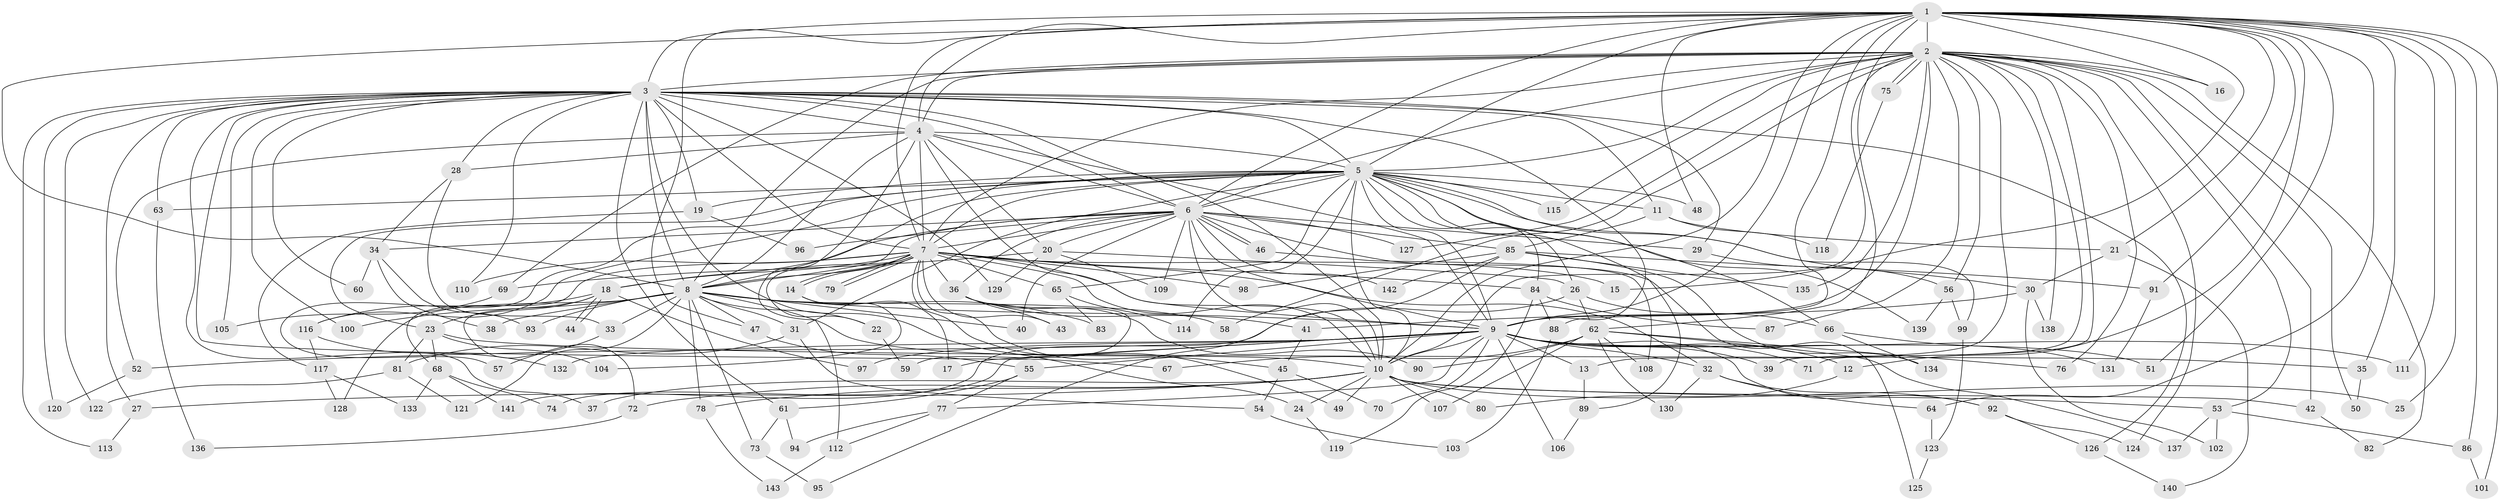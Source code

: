 // coarse degree distribution, {33: 0.011764705882352941, 22: 0.011764705882352941, 27: 0.011764705882352941, 31: 0.011764705882352941, 2: 0.5647058823529412, 3: 0.12941176470588237, 8: 0.011764705882352941, 1: 0.07058823529411765, 4: 0.08235294117647059, 6: 0.03529411764705882, 9: 0.011764705882352941, 5: 0.011764705882352941, 12: 0.011764705882352941, 7: 0.023529411764705882}
// Generated by graph-tools (version 1.1) at 2025/48/03/04/25 21:48:39]
// undirected, 143 vertices, 311 edges
graph export_dot {
graph [start="1"]
  node [color=gray90,style=filled];
  1;
  2;
  3;
  4;
  5;
  6;
  7;
  8;
  9;
  10;
  11;
  12;
  13;
  14;
  15;
  16;
  17;
  18;
  19;
  20;
  21;
  22;
  23;
  24;
  25;
  26;
  27;
  28;
  29;
  30;
  31;
  32;
  33;
  34;
  35;
  36;
  37;
  38;
  39;
  40;
  41;
  42;
  43;
  44;
  45;
  46;
  47;
  48;
  49;
  50;
  51;
  52;
  53;
  54;
  55;
  56;
  57;
  58;
  59;
  60;
  61;
  62;
  63;
  64;
  65;
  66;
  67;
  68;
  69;
  70;
  71;
  72;
  73;
  74;
  75;
  76;
  77;
  78;
  79;
  80;
  81;
  82;
  83;
  84;
  85;
  86;
  87;
  88;
  89;
  90;
  91;
  92;
  93;
  94;
  95;
  96;
  97;
  98;
  99;
  100;
  101;
  102;
  103;
  104;
  105;
  106;
  107;
  108;
  109;
  110;
  111;
  112;
  113;
  114;
  115;
  116;
  117;
  118;
  119;
  120;
  121;
  122;
  123;
  124;
  125;
  126;
  127;
  128;
  129;
  130;
  131;
  132;
  133;
  134;
  135;
  136;
  137;
  138;
  139;
  140;
  141;
  142;
  143;
  1 -- 2;
  1 -- 3;
  1 -- 4;
  1 -- 5;
  1 -- 6;
  1 -- 7;
  1 -- 8;
  1 -- 9;
  1 -- 10;
  1 -- 12;
  1 -- 15;
  1 -- 16;
  1 -- 21;
  1 -- 25;
  1 -- 35;
  1 -- 47;
  1 -- 48;
  1 -- 51;
  1 -- 62;
  1 -- 64;
  1 -- 86;
  1 -- 88;
  1 -- 91;
  1 -- 101;
  1 -- 111;
  2 -- 3;
  2 -- 4;
  2 -- 5;
  2 -- 6;
  2 -- 7;
  2 -- 8;
  2 -- 9;
  2 -- 10;
  2 -- 13;
  2 -- 16;
  2 -- 39;
  2 -- 42;
  2 -- 50;
  2 -- 53;
  2 -- 56;
  2 -- 58;
  2 -- 69;
  2 -- 71;
  2 -- 75;
  2 -- 75;
  2 -- 76;
  2 -- 82;
  2 -- 87;
  2 -- 115;
  2 -- 124;
  2 -- 127;
  2 -- 135;
  2 -- 138;
  3 -- 4;
  3 -- 5;
  3 -- 6;
  3 -- 7;
  3 -- 8;
  3 -- 9;
  3 -- 10;
  3 -- 11;
  3 -- 19;
  3 -- 24;
  3 -- 27;
  3 -- 28;
  3 -- 29;
  3 -- 37;
  3 -- 60;
  3 -- 61;
  3 -- 63;
  3 -- 67;
  3 -- 100;
  3 -- 105;
  3 -- 110;
  3 -- 113;
  3 -- 120;
  3 -- 122;
  3 -- 126;
  3 -- 129;
  4 -- 5;
  4 -- 6;
  4 -- 7;
  4 -- 8;
  4 -- 9;
  4 -- 10;
  4 -- 20;
  4 -- 28;
  4 -- 52;
  4 -- 112;
  5 -- 6;
  5 -- 7;
  5 -- 8;
  5 -- 9;
  5 -- 10;
  5 -- 11;
  5 -- 19;
  5 -- 23;
  5 -- 26;
  5 -- 30;
  5 -- 31;
  5 -- 48;
  5 -- 57;
  5 -- 63;
  5 -- 65;
  5 -- 66;
  5 -- 84;
  5 -- 89;
  5 -- 99;
  5 -- 114;
  5 -- 115;
  5 -- 116;
  5 -- 139;
  6 -- 7;
  6 -- 8;
  6 -- 9;
  6 -- 10;
  6 -- 18;
  6 -- 20;
  6 -- 29;
  6 -- 34;
  6 -- 36;
  6 -- 40;
  6 -- 46;
  6 -- 46;
  6 -- 85;
  6 -- 96;
  6 -- 109;
  6 -- 125;
  6 -- 127;
  6 -- 142;
  7 -- 8;
  7 -- 9;
  7 -- 10;
  7 -- 14;
  7 -- 14;
  7 -- 15;
  7 -- 18;
  7 -- 22;
  7 -- 32;
  7 -- 36;
  7 -- 43;
  7 -- 45;
  7 -- 49;
  7 -- 65;
  7 -- 68;
  7 -- 79;
  7 -- 79;
  7 -- 84;
  7 -- 98;
  7 -- 110;
  8 -- 9;
  8 -- 10;
  8 -- 22;
  8 -- 31;
  8 -- 33;
  8 -- 38;
  8 -- 40;
  8 -- 47;
  8 -- 58;
  8 -- 73;
  8 -- 78;
  8 -- 83;
  8 -- 93;
  8 -- 100;
  8 -- 121;
  8 -- 128;
  9 -- 10;
  9 -- 12;
  9 -- 13;
  9 -- 17;
  9 -- 32;
  9 -- 39;
  9 -- 51;
  9 -- 52;
  9 -- 55;
  9 -- 70;
  9 -- 71;
  9 -- 74;
  9 -- 77;
  9 -- 92;
  9 -- 97;
  9 -- 106;
  9 -- 111;
  9 -- 132;
  10 -- 24;
  10 -- 25;
  10 -- 27;
  10 -- 37;
  10 -- 42;
  10 -- 49;
  10 -- 53;
  10 -- 72;
  10 -- 78;
  10 -- 80;
  10 -- 107;
  11 -- 21;
  11 -- 85;
  11 -- 118;
  12 -- 80;
  13 -- 89;
  14 -- 17;
  14 -- 104;
  18 -- 23;
  18 -- 44;
  18 -- 44;
  18 -- 72;
  18 -- 97;
  18 -- 116;
  19 -- 96;
  19 -- 117;
  20 -- 26;
  20 -- 69;
  20 -- 109;
  20 -- 129;
  21 -- 30;
  21 -- 140;
  22 -- 59;
  23 -- 35;
  23 -- 68;
  23 -- 81;
  23 -- 104;
  24 -- 119;
  26 -- 62;
  26 -- 66;
  26 -- 141;
  27 -- 113;
  28 -- 33;
  28 -- 34;
  29 -- 56;
  30 -- 41;
  30 -- 102;
  30 -- 138;
  31 -- 54;
  31 -- 81;
  32 -- 64;
  32 -- 92;
  32 -- 130;
  33 -- 57;
  34 -- 38;
  34 -- 60;
  34 -- 93;
  35 -- 50;
  36 -- 41;
  36 -- 43;
  36 -- 59;
  36 -- 90;
  41 -- 45;
  42 -- 82;
  45 -- 54;
  45 -- 70;
  46 -- 108;
  47 -- 55;
  52 -- 120;
  53 -- 86;
  53 -- 102;
  53 -- 137;
  54 -- 103;
  55 -- 61;
  55 -- 77;
  56 -- 99;
  56 -- 139;
  61 -- 73;
  61 -- 94;
  62 -- 67;
  62 -- 76;
  62 -- 90;
  62 -- 107;
  62 -- 108;
  62 -- 130;
  62 -- 137;
  63 -- 136;
  64 -- 123;
  65 -- 83;
  65 -- 114;
  66 -- 131;
  66 -- 134;
  68 -- 74;
  68 -- 133;
  68 -- 141;
  69 -- 105;
  72 -- 136;
  73 -- 95;
  75 -- 118;
  77 -- 94;
  77 -- 112;
  78 -- 143;
  81 -- 121;
  81 -- 122;
  84 -- 87;
  84 -- 88;
  84 -- 119;
  85 -- 91;
  85 -- 95;
  85 -- 98;
  85 -- 134;
  85 -- 135;
  85 -- 142;
  86 -- 101;
  88 -- 103;
  89 -- 106;
  91 -- 131;
  92 -- 124;
  92 -- 126;
  99 -- 123;
  112 -- 143;
  116 -- 117;
  116 -- 132;
  117 -- 128;
  117 -- 133;
  123 -- 125;
  126 -- 140;
}
